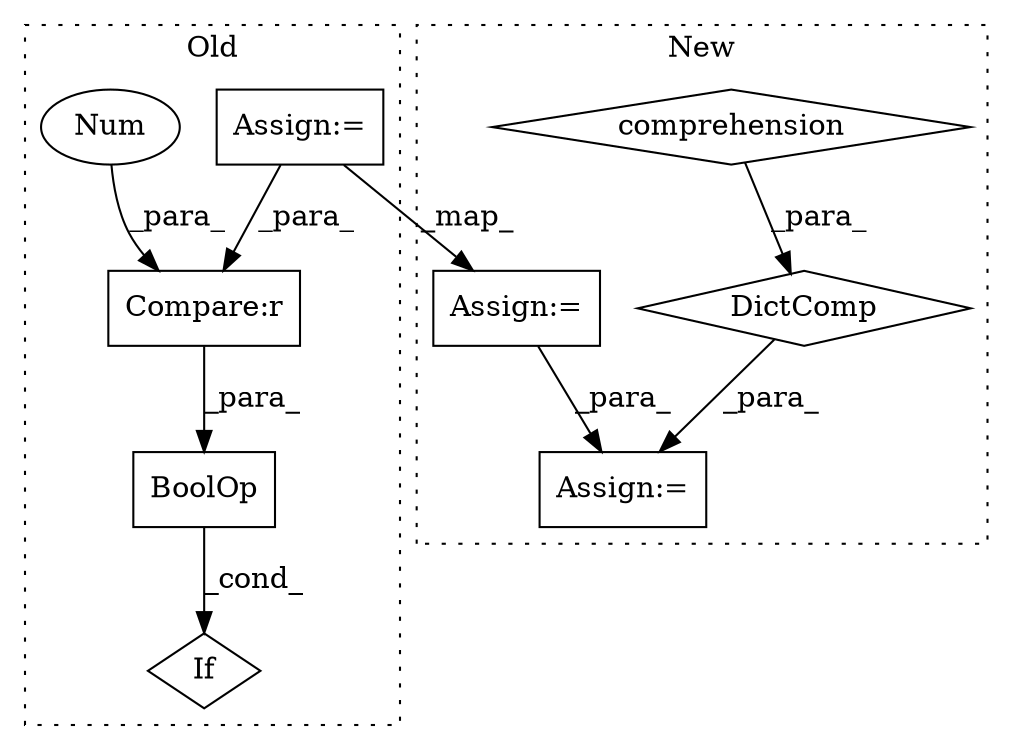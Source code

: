 digraph G {
subgraph cluster0 {
1 [label="BoolOp" a="72" s="3700" l="79" shape="box"];
5 [label="Assign:=" a="68" s="3578" l="3" shape="box"];
7 [label="If" a="96" s="3697" l="3" shape="diamond"];
8 [label="Compare:r" a="40" s="3766" l="13" shape="box"];
9 [label="Num" a="76" s="3778" l="1" shape="ellipse"];
label = "Old";
style="dotted";
}
subgraph cluster1 {
2 [label="DictComp" a="84" s="3801" l="73" shape="diamond"];
3 [label="comprehension" a="45" s="3807" l="3" shape="diamond"];
4 [label="Assign:=" a="68" s="3767" l="10" shape="box"];
6 [label="Assign:=" a="68" s="3652" l="3" shape="box"];
label = "New";
style="dotted";
}
1 -> 7 [label="_cond_"];
2 -> 4 [label="_para_"];
3 -> 2 [label="_para_"];
5 -> 8 [label="_para_"];
5 -> 6 [label="_map_"];
6 -> 4 [label="_para_"];
8 -> 1 [label="_para_"];
9 -> 8 [label="_para_"];
}